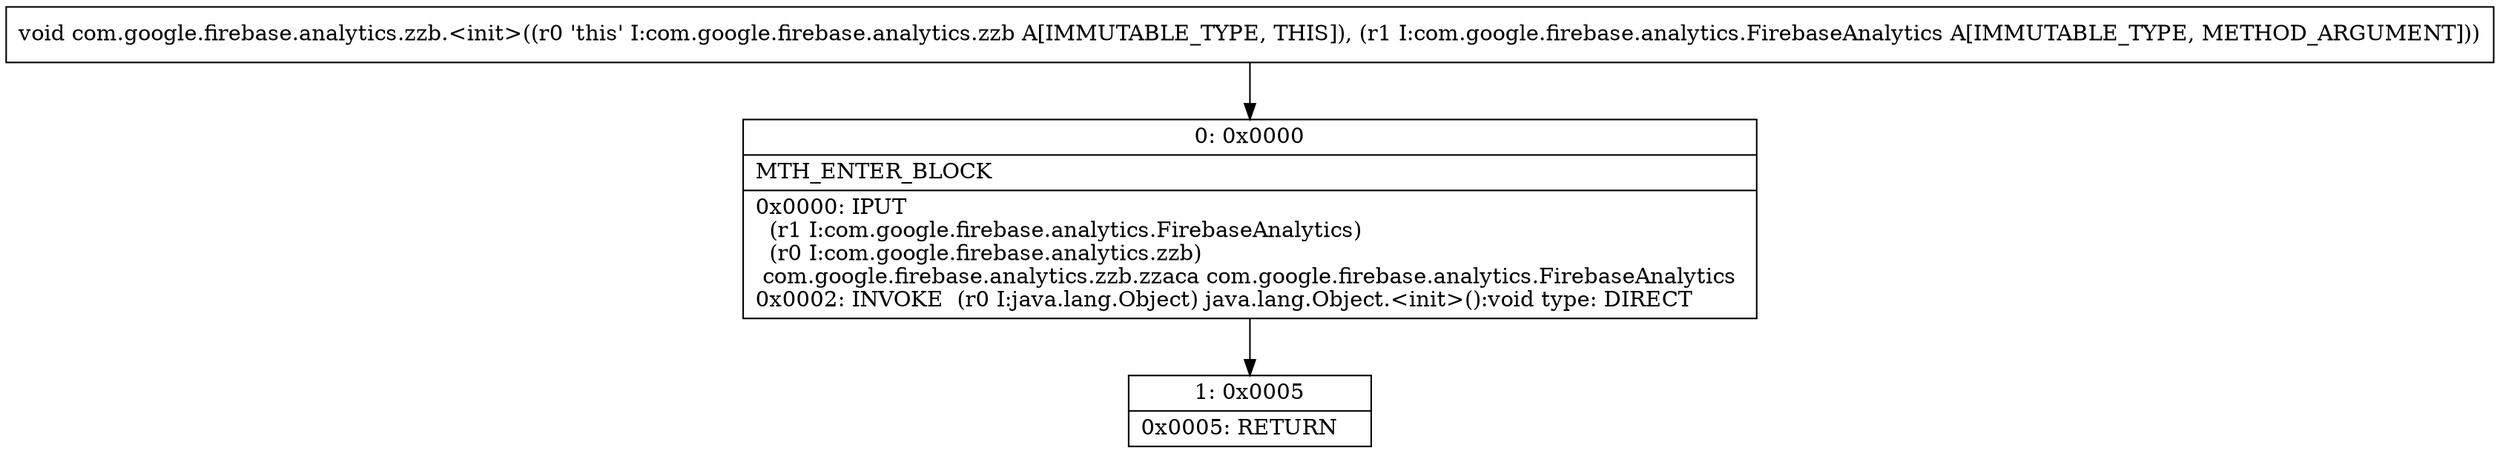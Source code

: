 digraph "CFG forcom.google.firebase.analytics.zzb.\<init\>(Lcom\/google\/firebase\/analytics\/FirebaseAnalytics;)V" {
Node_0 [shape=record,label="{0\:\ 0x0000|MTH_ENTER_BLOCK\l|0x0000: IPUT  \l  (r1 I:com.google.firebase.analytics.FirebaseAnalytics)\l  (r0 I:com.google.firebase.analytics.zzb)\l com.google.firebase.analytics.zzb.zzaca com.google.firebase.analytics.FirebaseAnalytics \l0x0002: INVOKE  (r0 I:java.lang.Object) java.lang.Object.\<init\>():void type: DIRECT \l}"];
Node_1 [shape=record,label="{1\:\ 0x0005|0x0005: RETURN   \l}"];
MethodNode[shape=record,label="{void com.google.firebase.analytics.zzb.\<init\>((r0 'this' I:com.google.firebase.analytics.zzb A[IMMUTABLE_TYPE, THIS]), (r1 I:com.google.firebase.analytics.FirebaseAnalytics A[IMMUTABLE_TYPE, METHOD_ARGUMENT])) }"];
MethodNode -> Node_0;
Node_0 -> Node_1;
}

